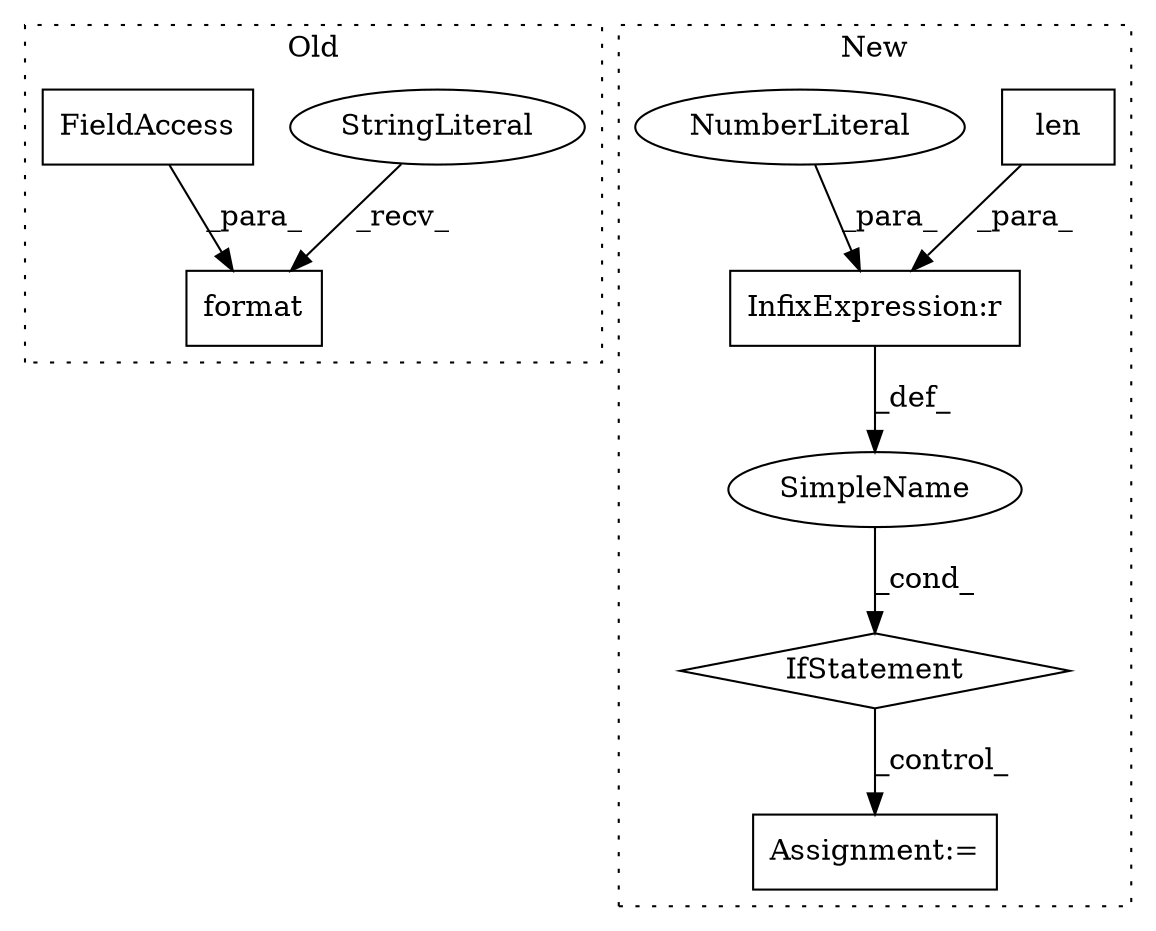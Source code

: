 digraph G {
subgraph cluster0 {
1 [label="format" a="32" s="13437,13454" l="7,1" shape="box"];
3 [label="StringLiteral" a="45" s="13430" l="6" shape="ellipse"];
9 [label="FieldAccess" a="22" s="13444" l="10" shape="box"];
label = "Old";
style="dotted";
}
subgraph cluster1 {
2 [label="len" a="32" s="13822,13831" l="4,1" shape="box"];
4 [label="IfStatement" a="25" s="13818,13837" l="4,2" shape="diamond"];
5 [label="InfixExpression:r" a="27" s="13832" l="4" shape="box"];
6 [label="NumberLiteral" a="34" s="13836" l="1" shape="ellipse"];
7 [label="Assignment:=" a="7" s="13860" l="1" shape="box"];
8 [label="SimpleName" a="42" s="" l="" shape="ellipse"];
label = "New";
style="dotted";
}
2 -> 5 [label="_para_"];
3 -> 1 [label="_recv_"];
4 -> 7 [label="_control_"];
5 -> 8 [label="_def_"];
6 -> 5 [label="_para_"];
8 -> 4 [label="_cond_"];
9 -> 1 [label="_para_"];
}
